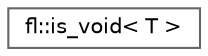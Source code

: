 digraph "Graphical Class Hierarchy"
{
 // INTERACTIVE_SVG=YES
 // LATEX_PDF_SIZE
  bgcolor="transparent";
  edge [fontname=Helvetica,fontsize=10,labelfontname=Helvetica,labelfontsize=10];
  node [fontname=Helvetica,fontsize=10,shape=box,height=0.2,width=0.4];
  rankdir="LR";
  Node0 [id="Node000000",label="fl::is_void\< T \>",height=0.2,width=0.4,color="grey40", fillcolor="white", style="filled",URL="$de/d29/structfl_1_1is__void.html",tooltip=" "];
}
